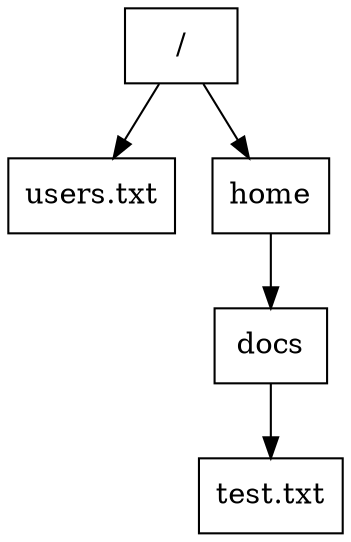 digraph Tree {
  node [shape=box]
  "/" -> "users.txt"
  "/" -> "home"
  "home" -> "docs"
  "docs" -> "test.txt"
}

